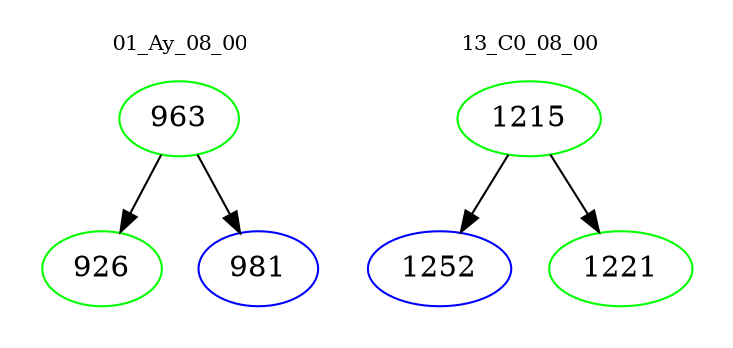 digraph{
subgraph cluster_0 {
color = white
label = "01_Ay_08_00";
fontsize=10;
T0_963 [label="963", color="green"]
T0_963 -> T0_926 [color="black"]
T0_926 [label="926", color="green"]
T0_963 -> T0_981 [color="black"]
T0_981 [label="981", color="blue"]
}
subgraph cluster_1 {
color = white
label = "13_C0_08_00";
fontsize=10;
T1_1215 [label="1215", color="green"]
T1_1215 -> T1_1252 [color="black"]
T1_1252 [label="1252", color="blue"]
T1_1215 -> T1_1221 [color="black"]
T1_1221 [label="1221", color="green"]
}
}
